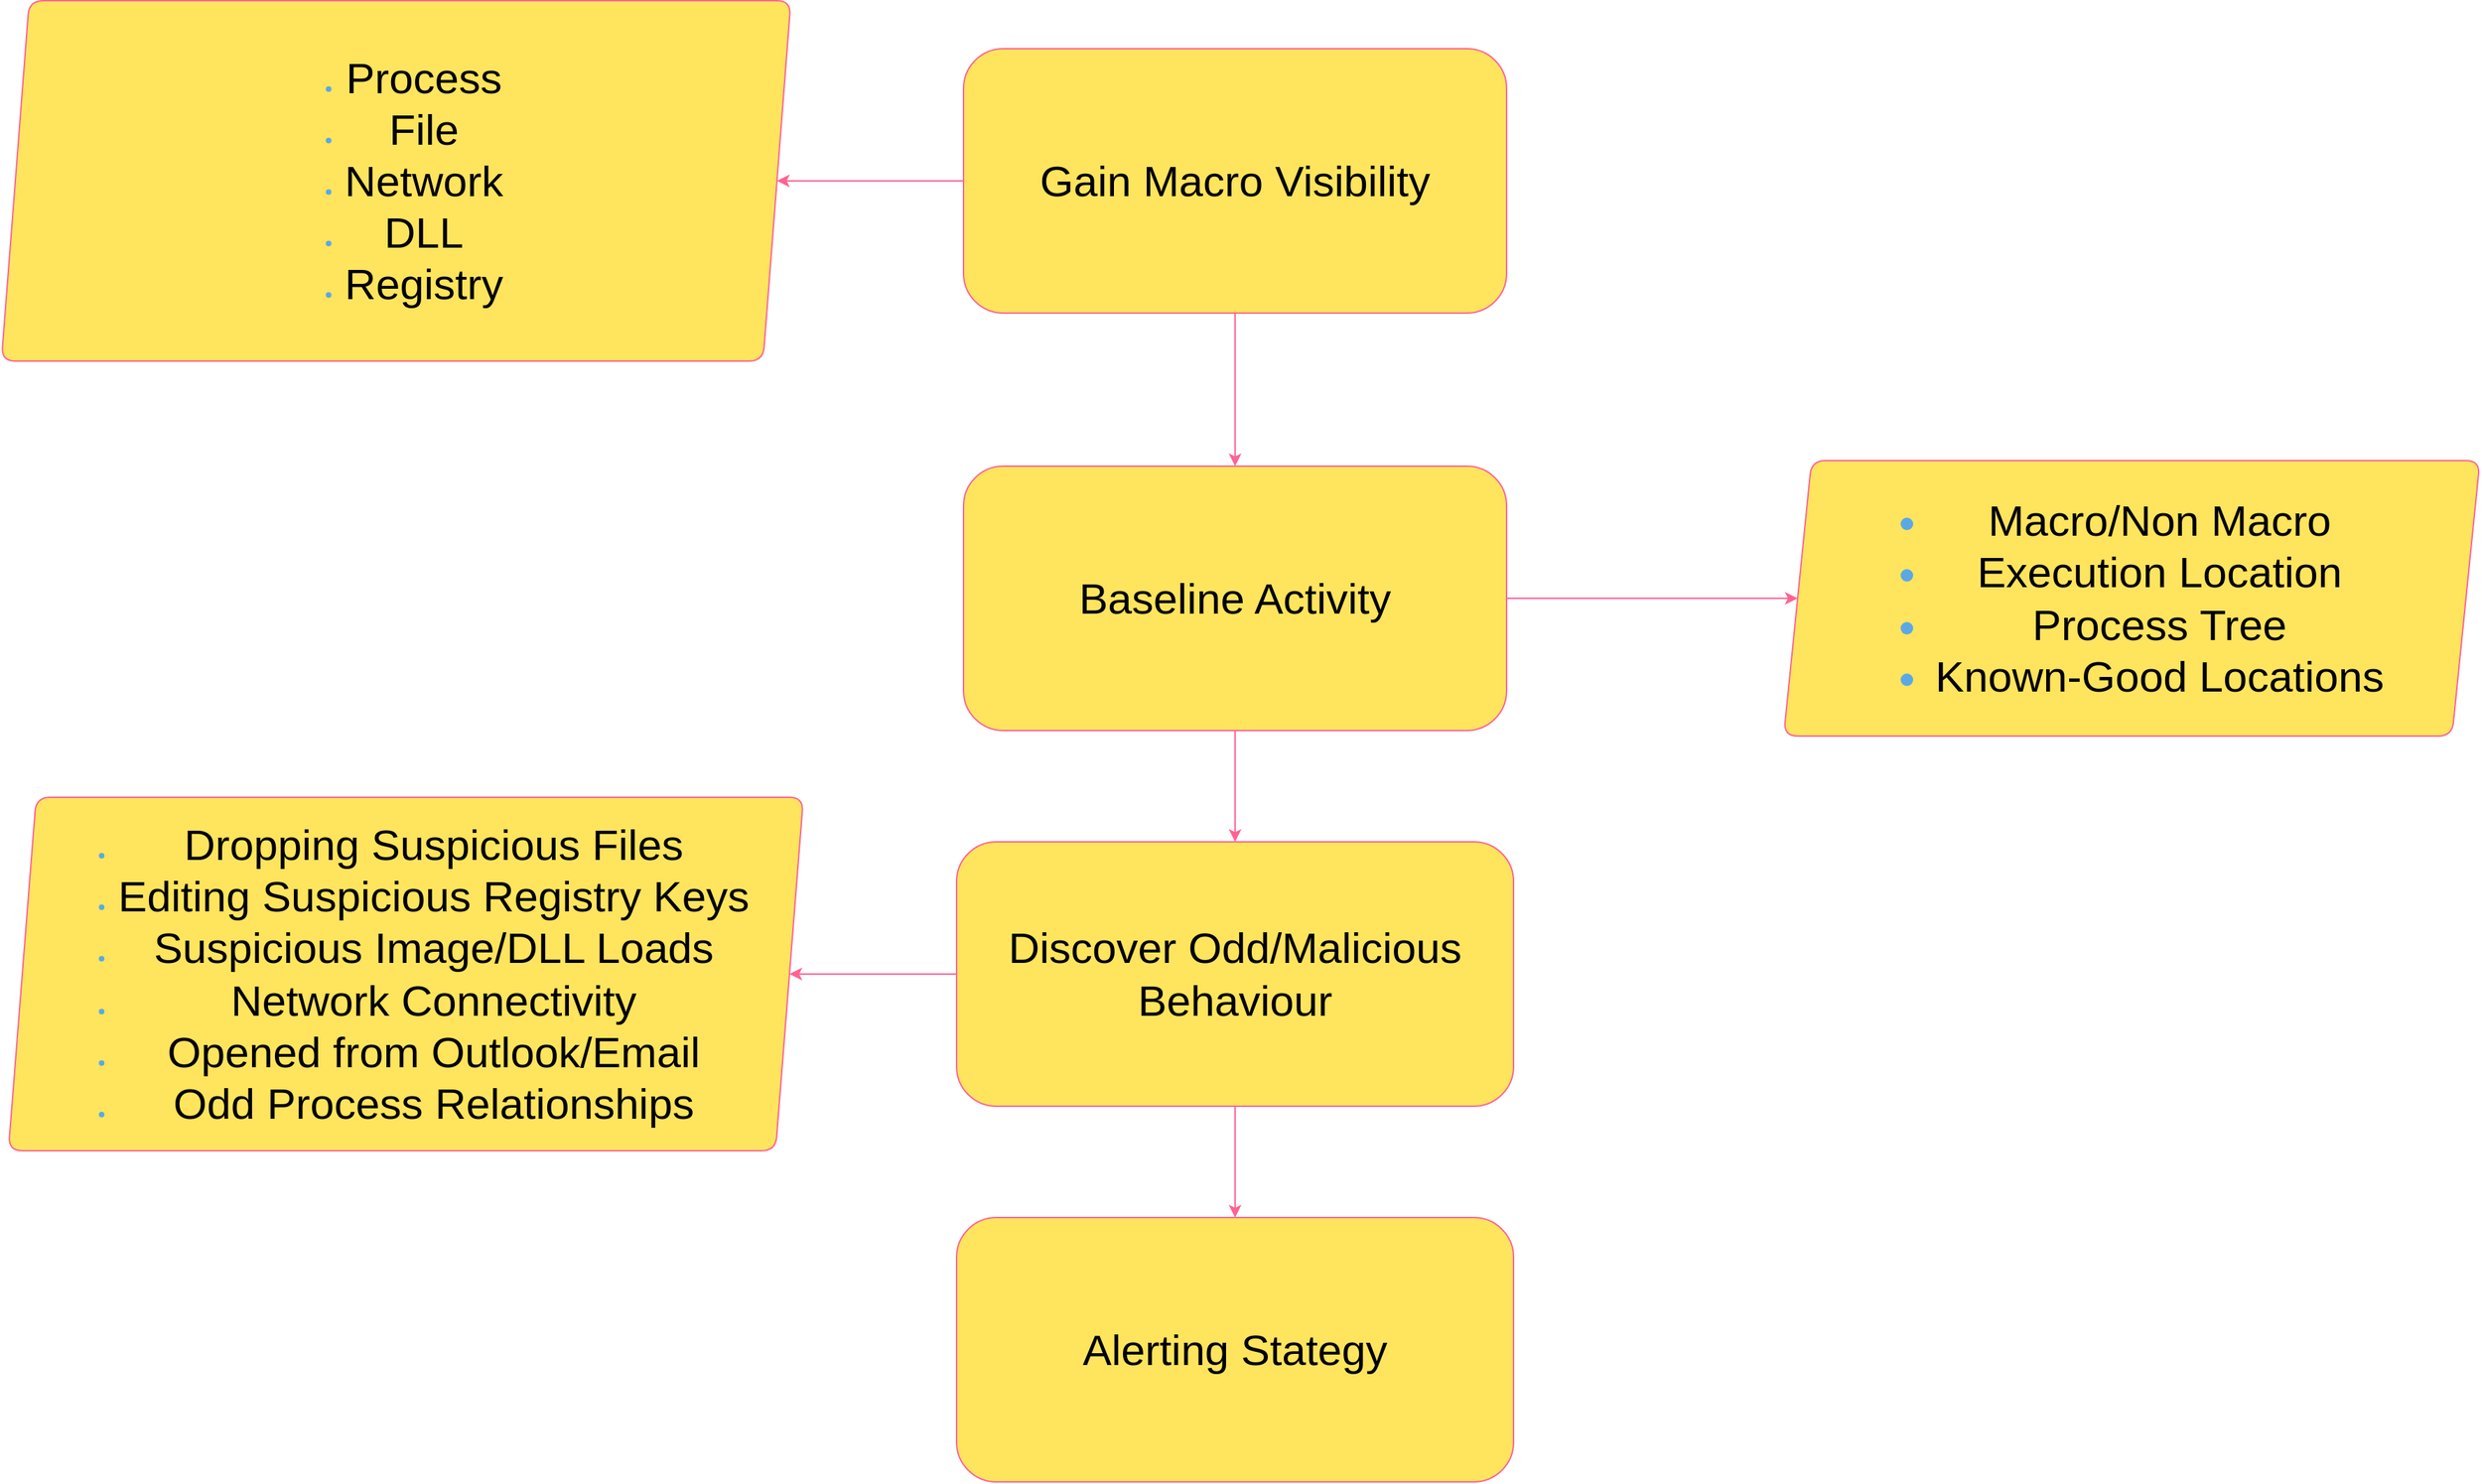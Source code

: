 <mxfile version="14.9.6" type="device"><diagram id="UjswoZB7K2gtJHkjkysh" name="Page-1"><mxGraphModel dx="2942" dy="2382" grid="0" gridSize="10" guides="1" tooltips="1" connect="1" arrows="1" fold="1" page="1" pageScale="1" pageWidth="1920" pageHeight="1200" background="none" math="0" shadow="0"><root><mxCell id="0"/><mxCell id="1" parent="0"/><mxCell id="1VCPMYr615jfDulgb7ZA-4" value="" style="edgeStyle=orthogonalEdgeStyle;curved=0;rounded=1;sketch=0;orthogonalLoop=1;jettySize=auto;html=1;fontColor=#5AA9E6;strokeColor=#FF6392;fillColor=#FFE45E;" parent="1" source="1VCPMYr615jfDulgb7ZA-2" target="1VCPMYr615jfDulgb7ZA-3" edge="1"><mxGeometry relative="1" as="geometry"/></mxCell><mxCell id="1VCPMYr615jfDulgb7ZA-10" value="" style="edgeStyle=orthogonalEdgeStyle;curved=0;rounded=1;sketch=0;orthogonalLoop=1;jettySize=auto;html=1;fontColor=#5AA9E6;strokeColor=#FF6392;fillColor=#FFE45E;" parent="1" source="1VCPMYr615jfDulgb7ZA-2" target="1VCPMYr615jfDulgb7ZA-9" edge="1"><mxGeometry relative="1" as="geometry"/></mxCell><mxCell id="1VCPMYr615jfDulgb7ZA-2" value="&lt;font style=&quot;font-size: 31px&quot; color=&quot;#000000&quot;&gt;Gain Macro Visibility&lt;/font&gt;" style="rounded=1;whiteSpace=wrap;html=1;sketch=0;fontColor=#5AA9E6;strokeColor=#FF6392;fillColor=#FFE45E;" parent="1" vertex="1"><mxGeometry x="765" y="30" width="390" height="190" as="geometry"/></mxCell><mxCell id="1VCPMYr615jfDulgb7ZA-6" value="" style="edgeStyle=orthogonalEdgeStyle;curved=0;rounded=1;sketch=0;orthogonalLoop=1;jettySize=auto;html=1;fontColor=#5AA9E6;strokeColor=#FF6392;fillColor=#FFE45E;" parent="1" source="1VCPMYr615jfDulgb7ZA-3" target="1VCPMYr615jfDulgb7ZA-5" edge="1"><mxGeometry relative="1" as="geometry"/></mxCell><mxCell id="1VCPMYr615jfDulgb7ZA-12" value="" style="edgeStyle=orthogonalEdgeStyle;curved=0;rounded=1;sketch=0;orthogonalLoop=1;jettySize=auto;html=1;fontColor=#5AA9E6;strokeColor=#FF6392;fillColor=#FFE45E;" parent="1" source="1VCPMYr615jfDulgb7ZA-3" target="1VCPMYr615jfDulgb7ZA-11" edge="1"><mxGeometry relative="1" as="geometry"/></mxCell><mxCell id="1VCPMYr615jfDulgb7ZA-3" value="&lt;font style=&quot;font-size: 31px&quot; color=&quot;#000000&quot;&gt;Baseline Activity&lt;/font&gt;" style="rounded=1;whiteSpace=wrap;html=1;fontColor=#5AA9E6;strokeColor=#FF6392;fillColor=#FFE45E;sketch=0;" parent="1" vertex="1"><mxGeometry x="765" y="330" width="390" height="190" as="geometry"/></mxCell><mxCell id="1VCPMYr615jfDulgb7ZA-8" value="" style="edgeStyle=orthogonalEdgeStyle;curved=0;rounded=1;sketch=0;orthogonalLoop=1;jettySize=auto;html=1;fontColor=#5AA9E6;strokeColor=#FF6392;fillColor=#FFE45E;" parent="1" source="1VCPMYr615jfDulgb7ZA-5" target="1VCPMYr615jfDulgb7ZA-7" edge="1"><mxGeometry relative="1" as="geometry"/></mxCell><mxCell id="1VCPMYr615jfDulgb7ZA-14" value="" style="edgeStyle=orthogonalEdgeStyle;curved=0;rounded=1;sketch=0;orthogonalLoop=1;jettySize=auto;html=1;fontColor=#5AA9E6;strokeColor=#FF6392;fillColor=#FFE45E;" parent="1" source="1VCPMYr615jfDulgb7ZA-5" target="1VCPMYr615jfDulgb7ZA-13" edge="1"><mxGeometry relative="1" as="geometry"/></mxCell><mxCell id="1VCPMYr615jfDulgb7ZA-5" value="&lt;font style=&quot;font-size: 31px&quot; color=&quot;#000000&quot;&gt;Discover Odd/Malicious Behaviour&lt;/font&gt;" style="rounded=1;whiteSpace=wrap;html=1;fontColor=#5AA9E6;strokeColor=#FF6392;fillColor=#FFE45E;sketch=0;" parent="1" vertex="1"><mxGeometry x="760" y="600" width="400" height="190" as="geometry"/></mxCell><mxCell id="1VCPMYr615jfDulgb7ZA-7" value="&lt;font style=&quot;font-size: 31px&quot; color=&quot;#000000&quot;&gt;Alerting Stategy&lt;/font&gt;" style="rounded=1;whiteSpace=wrap;html=1;fontColor=#5AA9E6;strokeColor=#FF6392;fillColor=#FFE45E;sketch=0;" parent="1" vertex="1"><mxGeometry x="760" y="870" width="400" height="190" as="geometry"/></mxCell><mxCell id="1VCPMYr615jfDulgb7ZA-9" value="&lt;ul&gt;&lt;li&gt;&lt;span style=&quot;font-size: 31px&quot;&gt;&lt;font color=&quot;#000000&quot;&gt;Process&lt;/font&gt;&lt;/span&gt;&lt;/li&gt;&lt;li&gt;&lt;span style=&quot;font-size: 31px&quot;&gt;&lt;font color=&quot;#000000&quot;&gt;File&lt;/font&gt;&lt;/span&gt;&lt;/li&gt;&lt;li&gt;&lt;span style=&quot;font-size: 31px&quot;&gt;&lt;font color=&quot;#000000&quot;&gt;Network&lt;/font&gt;&lt;/span&gt;&lt;/li&gt;&lt;li&gt;&lt;span style=&quot;font-size: 31px&quot;&gt;&lt;font color=&quot;#000000&quot;&gt;DLL&lt;/font&gt;&lt;/span&gt;&lt;/li&gt;&lt;li&gt;&lt;span style=&quot;font-size: 31px&quot;&gt;&lt;font color=&quot;#000000&quot;&gt;Registry&lt;/font&gt;&lt;/span&gt;&lt;/li&gt;&lt;/ul&gt;" style="shape=parallelogram;perimeter=parallelogramPerimeter;whiteSpace=wrap;html=1;fixedSize=1;rounded=1;fontColor=#5AA9E6;strokeColor=#FF6392;fillColor=#FFE45E;sketch=0;" parent="1" vertex="1"><mxGeometry x="74" y="-4.5" width="567" height="259" as="geometry"/></mxCell><mxCell id="1VCPMYr615jfDulgb7ZA-11" value="&lt;ul style=&quot;font-size: 31px&quot;&gt;&lt;li&gt;&lt;font color=&quot;#000000&quot;&gt;Macro/Non Macro&lt;/font&gt;&lt;/li&gt;&lt;li&gt;&lt;font color=&quot;#000000&quot;&gt;Execution Location&lt;/font&gt;&lt;/li&gt;&lt;li&gt;&lt;font color=&quot;#000000&quot;&gt;Process Tree&lt;/font&gt;&lt;/li&gt;&lt;li&gt;&lt;font color=&quot;#000000&quot;&gt;Known-Good Locations&lt;/font&gt;&lt;/li&gt;&lt;/ul&gt;" style="shape=parallelogram;perimeter=parallelogramPerimeter;whiteSpace=wrap;html=1;fixedSize=1;rounded=1;fontColor=#5AA9E6;strokeColor=#FF6392;fillColor=#FFE45E;sketch=0;" parent="1" vertex="1"><mxGeometry x="1354" y="326" width="500" height="198" as="geometry"/></mxCell><mxCell id="1VCPMYr615jfDulgb7ZA-13" value="&lt;ul&gt;&lt;li&gt;&lt;font style=&quot;font-size: 31px&quot; color=&quot;#000000&quot;&gt;Dropping Suspicious Files&lt;/font&gt;&lt;/li&gt;&lt;li&gt;&lt;font style=&quot;font-size: 31px&quot; color=&quot;#000000&quot;&gt;Editing Suspicious Registry Keys&lt;/font&gt;&lt;/li&gt;&lt;li&gt;&lt;font style=&quot;font-size: 31px&quot; color=&quot;#000000&quot;&gt;Suspicious Image/DLL Loads&lt;/font&gt;&lt;/li&gt;&lt;li&gt;&lt;font style=&quot;font-size: 31px&quot; color=&quot;#000000&quot;&gt;Network Connectivity&lt;/font&gt;&lt;/li&gt;&lt;li&gt;&lt;font style=&quot;font-size: 31px&quot; color=&quot;#000000&quot;&gt;Opened from Outlook/Email&lt;/font&gt;&lt;/li&gt;&lt;li&gt;&lt;font style=&quot;font-size: 31px&quot; color=&quot;#000000&quot;&gt;Odd Process Relationships&lt;/font&gt;&lt;/li&gt;&lt;/ul&gt;" style="shape=parallelogram;perimeter=parallelogramPerimeter;whiteSpace=wrap;html=1;fixedSize=1;rounded=1;fontColor=#5AA9E6;strokeColor=#FF6392;fillColor=#FFE45E;sketch=0;" parent="1" vertex="1"><mxGeometry x="79" y="568" width="571" height="254" as="geometry"/></mxCell></root></mxGraphModel></diagram></mxfile>